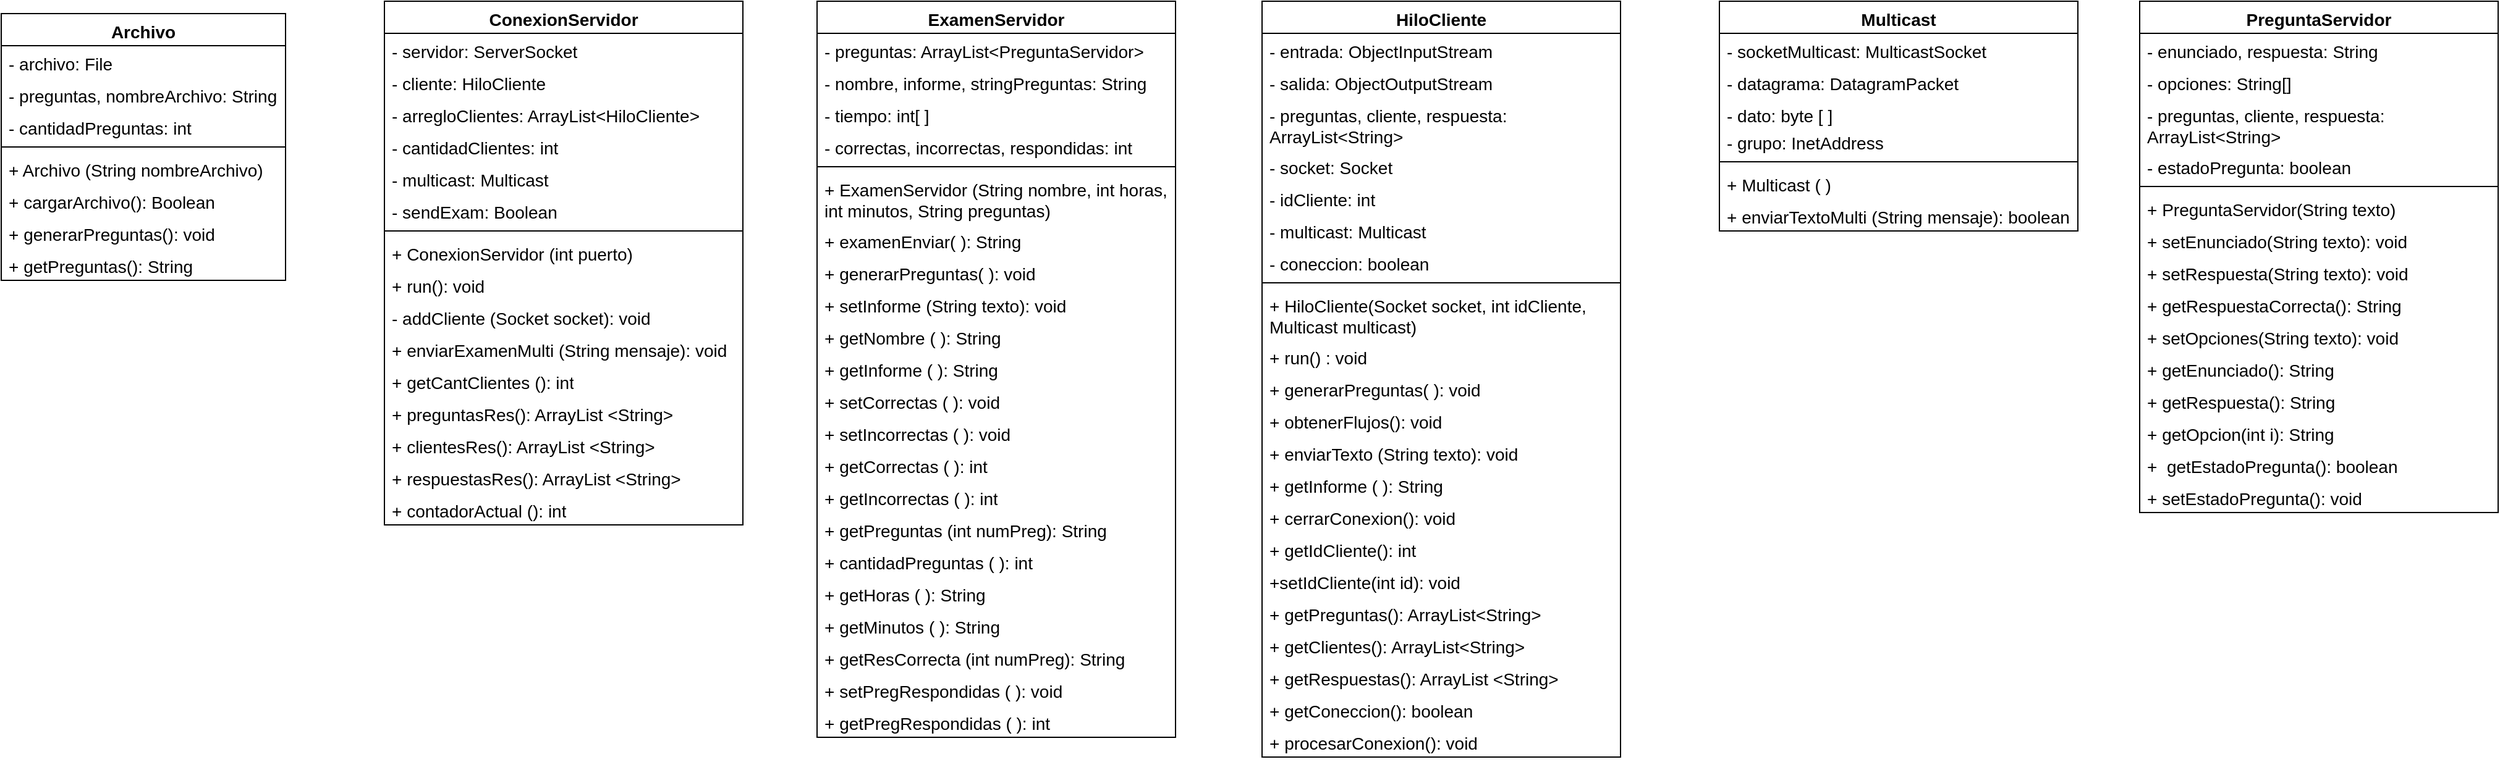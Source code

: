 <mxfile version="22.1.5" type="github">
  <diagram name="Página-1" id="6_Race29u8KtEDNUprrH">
    <mxGraphModel dx="811" dy="482" grid="1" gridSize="10" guides="1" tooltips="1" connect="1" arrows="1" fold="1" page="1" pageScale="1" pageWidth="827" pageHeight="1169" math="0" shadow="0">
      <root>
        <mxCell id="0" />
        <mxCell id="1" parent="0" />
        <mxCell id="uDhd_LShQaVIcdHiDZqY-1" value="Archivo" style="swimlane;fontStyle=1;align=center;verticalAlign=top;childLayout=stackLayout;horizontal=1;startSize=26;horizontalStack=0;resizeParent=1;resizeParentMax=0;resizeLast=0;collapsible=1;marginBottom=0;whiteSpace=wrap;html=1;fontSize=14;" parent="1" vertex="1">
          <mxGeometry x="100" y="70" width="230" height="216" as="geometry" />
        </mxCell>
        <mxCell id="uDhd_LShQaVIcdHiDZqY-2" value="- archivo: File" style="text;strokeColor=none;fillColor=none;align=left;verticalAlign=top;spacingLeft=4;spacingRight=4;overflow=hidden;rotatable=0;points=[[0,0.5],[1,0.5]];portConstraint=eastwest;whiteSpace=wrap;html=1;fontSize=14;" parent="uDhd_LShQaVIcdHiDZqY-1" vertex="1">
          <mxGeometry y="26" width="230" height="26" as="geometry" />
        </mxCell>
        <mxCell id="uDhd_LShQaVIcdHiDZqY-5" value="- preguntas, nombreArchivo: String" style="text;strokeColor=none;fillColor=none;align=left;verticalAlign=top;spacingLeft=4;spacingRight=4;overflow=hidden;rotatable=0;points=[[0,0.5],[1,0.5]];portConstraint=eastwest;whiteSpace=wrap;html=1;fontSize=14;" parent="uDhd_LShQaVIcdHiDZqY-1" vertex="1">
          <mxGeometry y="52" width="230" height="26" as="geometry" />
        </mxCell>
        <mxCell id="uDhd_LShQaVIcdHiDZqY-6" value="- cantidadPreguntas: int" style="text;strokeColor=none;fillColor=none;align=left;verticalAlign=top;spacingLeft=4;spacingRight=4;overflow=hidden;rotatable=0;points=[[0,0.5],[1,0.5]];portConstraint=eastwest;whiteSpace=wrap;html=1;fontSize=14;" parent="uDhd_LShQaVIcdHiDZqY-1" vertex="1">
          <mxGeometry y="78" width="230" height="26" as="geometry" />
        </mxCell>
        <mxCell id="uDhd_LShQaVIcdHiDZqY-3" value="" style="line;strokeWidth=1;fillColor=none;align=left;verticalAlign=middle;spacingTop=-1;spacingLeft=3;spacingRight=3;rotatable=0;labelPosition=right;points=[];portConstraint=eastwest;strokeColor=inherit;fontSize=14;" parent="uDhd_LShQaVIcdHiDZqY-1" vertex="1">
          <mxGeometry y="104" width="230" height="8" as="geometry" />
        </mxCell>
        <mxCell id="uDhd_LShQaVIcdHiDZqY-4" value="+ Archivo (String nombreArchivo)" style="text;strokeColor=none;fillColor=none;align=left;verticalAlign=top;spacingLeft=4;spacingRight=4;overflow=hidden;rotatable=0;points=[[0,0.5],[1,0.5]];portConstraint=eastwest;whiteSpace=wrap;html=1;fontSize=14;" parent="uDhd_LShQaVIcdHiDZqY-1" vertex="1">
          <mxGeometry y="112" width="230" height="26" as="geometry" />
        </mxCell>
        <mxCell id="uDhd_LShQaVIcdHiDZqY-7" value="+ cargarArchivo(): Boolean" style="text;strokeColor=none;fillColor=none;align=left;verticalAlign=top;spacingLeft=4;spacingRight=4;overflow=hidden;rotatable=0;points=[[0,0.5],[1,0.5]];portConstraint=eastwest;whiteSpace=wrap;html=1;fontSize=14;" parent="uDhd_LShQaVIcdHiDZqY-1" vertex="1">
          <mxGeometry y="138" width="230" height="26" as="geometry" />
        </mxCell>
        <mxCell id="uDhd_LShQaVIcdHiDZqY-8" value="+ generarPreguntas(): void" style="text;strokeColor=none;fillColor=none;align=left;verticalAlign=top;spacingLeft=4;spacingRight=4;overflow=hidden;rotatable=0;points=[[0,0.5],[1,0.5]];portConstraint=eastwest;whiteSpace=wrap;html=1;fontSize=14;" parent="uDhd_LShQaVIcdHiDZqY-1" vertex="1">
          <mxGeometry y="164" width="230" height="26" as="geometry" />
        </mxCell>
        <mxCell id="uDhd_LShQaVIcdHiDZqY-9" value="+ getPreguntas(): String" style="text;strokeColor=none;fillColor=none;align=left;verticalAlign=top;spacingLeft=4;spacingRight=4;overflow=hidden;rotatable=0;points=[[0,0.5],[1,0.5]];portConstraint=eastwest;whiteSpace=wrap;html=1;fontSize=14;" parent="uDhd_LShQaVIcdHiDZqY-1" vertex="1">
          <mxGeometry y="190" width="230" height="26" as="geometry" />
        </mxCell>
        <mxCell id="uDhd_LShQaVIcdHiDZqY-10" value="ConexionServidor" style="swimlane;fontStyle=1;align=center;verticalAlign=top;childLayout=stackLayout;horizontal=1;startSize=26;horizontalStack=0;resizeParent=1;resizeParentMax=0;resizeLast=0;collapsible=1;marginBottom=0;whiteSpace=wrap;html=1;fontSize=14;" parent="1" vertex="1">
          <mxGeometry x="410" y="60" width="290" height="424" as="geometry" />
        </mxCell>
        <mxCell id="uDhd_LShQaVIcdHiDZqY-11" value="- servidor: ServerSocket" style="text;strokeColor=none;fillColor=none;align=left;verticalAlign=top;spacingLeft=4;spacingRight=4;overflow=hidden;rotatable=0;points=[[0,0.5],[1,0.5]];portConstraint=eastwest;whiteSpace=wrap;html=1;fontSize=14;" parent="uDhd_LShQaVIcdHiDZqY-10" vertex="1">
          <mxGeometry y="26" width="290" height="26" as="geometry" />
        </mxCell>
        <mxCell id="uDhd_LShQaVIcdHiDZqY-12" value="- cliente: HiloCliente" style="text;strokeColor=none;fillColor=none;align=left;verticalAlign=top;spacingLeft=4;spacingRight=4;overflow=hidden;rotatable=0;points=[[0,0.5],[1,0.5]];portConstraint=eastwest;whiteSpace=wrap;html=1;fontSize=14;" parent="uDhd_LShQaVIcdHiDZqY-10" vertex="1">
          <mxGeometry y="52" width="290" height="26" as="geometry" />
        </mxCell>
        <mxCell id="uDhd_LShQaVIcdHiDZqY-13" value="- arregloClientes: ArrayList&amp;lt;HiloCliente&amp;gt;" style="text;strokeColor=none;fillColor=none;align=left;verticalAlign=top;spacingLeft=4;spacingRight=4;overflow=hidden;rotatable=0;points=[[0,0.5],[1,0.5]];portConstraint=eastwest;whiteSpace=wrap;html=1;fontSize=14;" parent="uDhd_LShQaVIcdHiDZqY-10" vertex="1">
          <mxGeometry y="78" width="290" height="26" as="geometry" />
        </mxCell>
        <mxCell id="uDhd_LShQaVIcdHiDZqY-19" value="- cantidadClientes: int" style="text;strokeColor=none;fillColor=none;align=left;verticalAlign=top;spacingLeft=4;spacingRight=4;overflow=hidden;rotatable=0;points=[[0,0.5],[1,0.5]];portConstraint=eastwest;whiteSpace=wrap;html=1;fontSize=14;" parent="uDhd_LShQaVIcdHiDZqY-10" vertex="1">
          <mxGeometry y="104" width="290" height="26" as="geometry" />
        </mxCell>
        <mxCell id="uDhd_LShQaVIcdHiDZqY-20" value="- multicast: Multicast" style="text;strokeColor=none;fillColor=none;align=left;verticalAlign=top;spacingLeft=4;spacingRight=4;overflow=hidden;rotatable=0;points=[[0,0.5],[1,0.5]];portConstraint=eastwest;whiteSpace=wrap;html=1;fontSize=14;" parent="uDhd_LShQaVIcdHiDZqY-10" vertex="1">
          <mxGeometry y="130" width="290" height="26" as="geometry" />
        </mxCell>
        <mxCell id="uDhd_LShQaVIcdHiDZqY-21" value="- sendExam: Boolean" style="text;strokeColor=none;fillColor=none;align=left;verticalAlign=top;spacingLeft=4;spacingRight=4;overflow=hidden;rotatable=0;points=[[0,0.5],[1,0.5]];portConstraint=eastwest;whiteSpace=wrap;html=1;fontSize=14;" parent="uDhd_LShQaVIcdHiDZqY-10" vertex="1">
          <mxGeometry y="156" width="290" height="26" as="geometry" />
        </mxCell>
        <mxCell id="uDhd_LShQaVIcdHiDZqY-14" value="" style="line;strokeWidth=1;fillColor=none;align=left;verticalAlign=middle;spacingTop=-1;spacingLeft=3;spacingRight=3;rotatable=0;labelPosition=right;points=[];portConstraint=eastwest;strokeColor=inherit;fontSize=14;" parent="uDhd_LShQaVIcdHiDZqY-10" vertex="1">
          <mxGeometry y="182" width="290" height="8" as="geometry" />
        </mxCell>
        <mxCell id="uDhd_LShQaVIcdHiDZqY-15" value="+ ConexionServidor (int puerto)" style="text;strokeColor=none;fillColor=none;align=left;verticalAlign=top;spacingLeft=4;spacingRight=4;overflow=hidden;rotatable=0;points=[[0,0.5],[1,0.5]];portConstraint=eastwest;whiteSpace=wrap;html=1;fontSize=14;" parent="uDhd_LShQaVIcdHiDZqY-10" vertex="1">
          <mxGeometry y="190" width="290" height="26" as="geometry" />
        </mxCell>
        <mxCell id="uDhd_LShQaVIcdHiDZqY-16" value="+ run(): void" style="text;strokeColor=none;fillColor=none;align=left;verticalAlign=top;spacingLeft=4;spacingRight=4;overflow=hidden;rotatable=0;points=[[0,0.5],[1,0.5]];portConstraint=eastwest;whiteSpace=wrap;html=1;fontSize=14;" parent="uDhd_LShQaVIcdHiDZqY-10" vertex="1">
          <mxGeometry y="216" width="290" height="26" as="geometry" />
        </mxCell>
        <mxCell id="uDhd_LShQaVIcdHiDZqY-17" value="- addCliente (Socket socket): void" style="text;strokeColor=none;fillColor=none;align=left;verticalAlign=top;spacingLeft=4;spacingRight=4;overflow=hidden;rotatable=0;points=[[0,0.5],[1,0.5]];portConstraint=eastwest;whiteSpace=wrap;html=1;fontSize=14;" parent="uDhd_LShQaVIcdHiDZqY-10" vertex="1">
          <mxGeometry y="242" width="290" height="26" as="geometry" />
        </mxCell>
        <mxCell id="uDhd_LShQaVIcdHiDZqY-18" value="+ enviarExamenMulti (String mensaje): void" style="text;strokeColor=none;fillColor=none;align=left;verticalAlign=top;spacingLeft=4;spacingRight=4;overflow=hidden;rotatable=0;points=[[0,0.5],[1,0.5]];portConstraint=eastwest;whiteSpace=wrap;html=1;fontSize=14;" parent="uDhd_LShQaVIcdHiDZqY-10" vertex="1">
          <mxGeometry y="268" width="290" height="26" as="geometry" />
        </mxCell>
        <mxCell id="uDhd_LShQaVIcdHiDZqY-22" value="+ getCantClientes (): int" style="text;strokeColor=none;fillColor=none;align=left;verticalAlign=top;spacingLeft=4;spacingRight=4;overflow=hidden;rotatable=0;points=[[0,0.5],[1,0.5]];portConstraint=eastwest;whiteSpace=wrap;html=1;fontSize=14;" parent="uDhd_LShQaVIcdHiDZqY-10" vertex="1">
          <mxGeometry y="294" width="290" height="26" as="geometry" />
        </mxCell>
        <mxCell id="uDhd_LShQaVIcdHiDZqY-23" value="+ preguntasRes(): ArrayList &amp;lt;String&amp;gt;" style="text;strokeColor=none;fillColor=none;align=left;verticalAlign=top;spacingLeft=4;spacingRight=4;overflow=hidden;rotatable=0;points=[[0,0.5],[1,0.5]];portConstraint=eastwest;whiteSpace=wrap;html=1;fontSize=14;" parent="uDhd_LShQaVIcdHiDZqY-10" vertex="1">
          <mxGeometry y="320" width="290" height="26" as="geometry" />
        </mxCell>
        <mxCell id="uDhd_LShQaVIcdHiDZqY-24" value="+ clientesRes(): ArrayList &amp;lt;String&amp;gt;" style="text;strokeColor=none;fillColor=none;align=left;verticalAlign=top;spacingLeft=4;spacingRight=4;overflow=hidden;rotatable=0;points=[[0,0.5],[1,0.5]];portConstraint=eastwest;whiteSpace=wrap;html=1;fontSize=14;" parent="uDhd_LShQaVIcdHiDZqY-10" vertex="1">
          <mxGeometry y="346" width="290" height="26" as="geometry" />
        </mxCell>
        <mxCell id="uDhd_LShQaVIcdHiDZqY-25" value="+ respuestasRes(): ArrayList &amp;lt;String&amp;gt;" style="text;strokeColor=none;fillColor=none;align=left;verticalAlign=top;spacingLeft=4;spacingRight=4;overflow=hidden;rotatable=0;points=[[0,0.5],[1,0.5]];portConstraint=eastwest;whiteSpace=wrap;html=1;fontSize=14;" parent="uDhd_LShQaVIcdHiDZqY-10" vertex="1">
          <mxGeometry y="372" width="290" height="26" as="geometry" />
        </mxCell>
        <mxCell id="uDhd_LShQaVIcdHiDZqY-26" value="+ contadorActual (): int" style="text;strokeColor=none;fillColor=none;align=left;verticalAlign=top;spacingLeft=4;spacingRight=4;overflow=hidden;rotatable=0;points=[[0,0.5],[1,0.5]];portConstraint=eastwest;whiteSpace=wrap;html=1;fontSize=14;" parent="uDhd_LShQaVIcdHiDZqY-10" vertex="1">
          <mxGeometry y="398" width="290" height="26" as="geometry" />
        </mxCell>
        <mxCell id="uDhd_LShQaVIcdHiDZqY-27" value="ExamenServidor" style="swimlane;fontStyle=1;align=center;verticalAlign=top;childLayout=stackLayout;horizontal=1;startSize=26;horizontalStack=0;resizeParent=1;resizeParentMax=0;resizeLast=0;collapsible=1;marginBottom=0;whiteSpace=wrap;html=1;fontSize=14;" parent="1" vertex="1">
          <mxGeometry x="760" y="60" width="290" height="596" as="geometry" />
        </mxCell>
        <mxCell id="uDhd_LShQaVIcdHiDZqY-28" value="- preguntas: ArrayList&amp;lt;PreguntaServidor&amp;gt;" style="text;strokeColor=none;fillColor=none;align=left;verticalAlign=top;spacingLeft=4;spacingRight=4;overflow=hidden;rotatable=0;points=[[0,0.5],[1,0.5]];portConstraint=eastwest;whiteSpace=wrap;html=1;fontSize=14;" parent="uDhd_LShQaVIcdHiDZqY-27" vertex="1">
          <mxGeometry y="26" width="290" height="26" as="geometry" />
        </mxCell>
        <mxCell id="uDhd_LShQaVIcdHiDZqY-29" value="- nombre, informe, stringPreguntas: String" style="text;strokeColor=none;fillColor=none;align=left;verticalAlign=top;spacingLeft=4;spacingRight=4;overflow=hidden;rotatable=0;points=[[0,0.5],[1,0.5]];portConstraint=eastwest;whiteSpace=wrap;html=1;fontSize=14;" parent="uDhd_LShQaVIcdHiDZqY-27" vertex="1">
          <mxGeometry y="52" width="290" height="26" as="geometry" />
        </mxCell>
        <mxCell id="uDhd_LShQaVIcdHiDZqY-30" value="- tiempo: int[ ]" style="text;strokeColor=none;fillColor=none;align=left;verticalAlign=top;spacingLeft=4;spacingRight=4;overflow=hidden;rotatable=0;points=[[0,0.5],[1,0.5]];portConstraint=eastwest;whiteSpace=wrap;html=1;fontSize=14;" parent="uDhd_LShQaVIcdHiDZqY-27" vertex="1">
          <mxGeometry y="78" width="290" height="26" as="geometry" />
        </mxCell>
        <mxCell id="uDhd_LShQaVIcdHiDZqY-31" value="- correctas, incorrectas, respondidas: int" style="text;strokeColor=none;fillColor=none;align=left;verticalAlign=top;spacingLeft=4;spacingRight=4;overflow=hidden;rotatable=0;points=[[0,0.5],[1,0.5]];portConstraint=eastwest;whiteSpace=wrap;html=1;fontSize=14;" parent="uDhd_LShQaVIcdHiDZqY-27" vertex="1">
          <mxGeometry y="104" width="290" height="26" as="geometry" />
        </mxCell>
        <mxCell id="uDhd_LShQaVIcdHiDZqY-34" value="" style="line;strokeWidth=1;fillColor=none;align=left;verticalAlign=middle;spacingTop=-1;spacingLeft=3;spacingRight=3;rotatable=0;labelPosition=right;points=[];portConstraint=eastwest;strokeColor=inherit;fontSize=14;" parent="uDhd_LShQaVIcdHiDZqY-27" vertex="1">
          <mxGeometry y="130" width="290" height="8" as="geometry" />
        </mxCell>
        <mxCell id="uDhd_LShQaVIcdHiDZqY-35" value="+ ExamenServidor (String nombre, int horas, int minutos, String preguntas)" style="text;strokeColor=none;fillColor=none;align=left;verticalAlign=top;spacingLeft=4;spacingRight=4;overflow=hidden;rotatable=0;points=[[0,0.5],[1,0.5]];portConstraint=eastwest;whiteSpace=wrap;html=1;fontSize=14;" parent="uDhd_LShQaVIcdHiDZqY-27" vertex="1">
          <mxGeometry y="138" width="290" height="42" as="geometry" />
        </mxCell>
        <mxCell id="uDhd_LShQaVIcdHiDZqY-36" value="+ examenEnviar( ): String" style="text;strokeColor=none;fillColor=none;align=left;verticalAlign=top;spacingLeft=4;spacingRight=4;overflow=hidden;rotatable=0;points=[[0,0.5],[1,0.5]];portConstraint=eastwest;whiteSpace=wrap;html=1;fontSize=14;" parent="uDhd_LShQaVIcdHiDZqY-27" vertex="1">
          <mxGeometry y="180" width="290" height="26" as="geometry" />
        </mxCell>
        <mxCell id="uDhd_LShQaVIcdHiDZqY-37" value="+ generarPreguntas( ): void&lt;span style=&quot;white-space: pre;&quot;&gt;&#x9;&lt;/span&gt;" style="text;strokeColor=none;fillColor=none;align=left;verticalAlign=top;spacingLeft=4;spacingRight=4;overflow=hidden;rotatable=0;points=[[0,0.5],[1,0.5]];portConstraint=eastwest;whiteSpace=wrap;html=1;fontSize=14;" parent="uDhd_LShQaVIcdHiDZqY-27" vertex="1">
          <mxGeometry y="206" width="290" height="26" as="geometry" />
        </mxCell>
        <mxCell id="uDhd_LShQaVIcdHiDZqY-38" value="+ setInforme (String texto): void" style="text;strokeColor=none;fillColor=none;align=left;verticalAlign=top;spacingLeft=4;spacingRight=4;overflow=hidden;rotatable=0;points=[[0,0.5],[1,0.5]];portConstraint=eastwest;whiteSpace=wrap;html=1;fontSize=14;" parent="uDhd_LShQaVIcdHiDZqY-27" vertex="1">
          <mxGeometry y="232" width="290" height="26" as="geometry" />
        </mxCell>
        <mxCell id="uDhd_LShQaVIcdHiDZqY-39" value="+ getNombre ( ): String" style="text;strokeColor=none;fillColor=none;align=left;verticalAlign=top;spacingLeft=4;spacingRight=4;overflow=hidden;rotatable=0;points=[[0,0.5],[1,0.5]];portConstraint=eastwest;whiteSpace=wrap;html=1;fontSize=14;" parent="uDhd_LShQaVIcdHiDZqY-27" vertex="1">
          <mxGeometry y="258" width="290" height="26" as="geometry" />
        </mxCell>
        <mxCell id="uDhd_LShQaVIcdHiDZqY-40" value="+ getInforme ( ): String" style="text;strokeColor=none;fillColor=none;align=left;verticalAlign=top;spacingLeft=4;spacingRight=4;overflow=hidden;rotatable=0;points=[[0,0.5],[1,0.5]];portConstraint=eastwest;whiteSpace=wrap;html=1;fontSize=14;" parent="uDhd_LShQaVIcdHiDZqY-27" vertex="1">
          <mxGeometry y="284" width="290" height="26" as="geometry" />
        </mxCell>
        <mxCell id="uDhd_LShQaVIcdHiDZqY-41" value="+ setCorrectas ( ): void" style="text;strokeColor=none;fillColor=none;align=left;verticalAlign=top;spacingLeft=4;spacingRight=4;overflow=hidden;rotatable=0;points=[[0,0.5],[1,0.5]];portConstraint=eastwest;whiteSpace=wrap;html=1;fontSize=14;" parent="uDhd_LShQaVIcdHiDZqY-27" vertex="1">
          <mxGeometry y="310" width="290" height="26" as="geometry" />
        </mxCell>
        <mxCell id="uDhd_LShQaVIcdHiDZqY-42" value="+ setIncorrectas ( ): void" style="text;strokeColor=none;fillColor=none;align=left;verticalAlign=top;spacingLeft=4;spacingRight=4;overflow=hidden;rotatable=0;points=[[0,0.5],[1,0.5]];portConstraint=eastwest;whiteSpace=wrap;html=1;fontSize=14;" parent="uDhd_LShQaVIcdHiDZqY-27" vertex="1">
          <mxGeometry y="336" width="290" height="26" as="geometry" />
        </mxCell>
        <mxCell id="uDhd_LShQaVIcdHiDZqY-43" value="+ getCorrectas ( ): int" style="text;strokeColor=none;fillColor=none;align=left;verticalAlign=top;spacingLeft=4;spacingRight=4;overflow=hidden;rotatable=0;points=[[0,0.5],[1,0.5]];portConstraint=eastwest;whiteSpace=wrap;html=1;fontSize=14;" parent="uDhd_LShQaVIcdHiDZqY-27" vertex="1">
          <mxGeometry y="362" width="290" height="26" as="geometry" />
        </mxCell>
        <mxCell id="uDhd_LShQaVIcdHiDZqY-44" value="+ getIncorrectas ( ): int" style="text;strokeColor=none;fillColor=none;align=left;verticalAlign=top;spacingLeft=4;spacingRight=4;overflow=hidden;rotatable=0;points=[[0,0.5],[1,0.5]];portConstraint=eastwest;whiteSpace=wrap;html=1;fontSize=14;" parent="uDhd_LShQaVIcdHiDZqY-27" vertex="1">
          <mxGeometry y="388" width="290" height="26" as="geometry" />
        </mxCell>
        <mxCell id="uDhd_LShQaVIcdHiDZqY-45" value="+ getPreguntas (int numPreg): String" style="text;strokeColor=none;fillColor=none;align=left;verticalAlign=top;spacingLeft=4;spacingRight=4;overflow=hidden;rotatable=0;points=[[0,0.5],[1,0.5]];portConstraint=eastwest;whiteSpace=wrap;html=1;fontSize=14;" parent="uDhd_LShQaVIcdHiDZqY-27" vertex="1">
          <mxGeometry y="414" width="290" height="26" as="geometry" />
        </mxCell>
        <mxCell id="uDhd_LShQaVIcdHiDZqY-46" value="+ cantidadPreguntas ( ): int" style="text;strokeColor=none;fillColor=none;align=left;verticalAlign=top;spacingLeft=4;spacingRight=4;overflow=hidden;rotatable=0;points=[[0,0.5],[1,0.5]];portConstraint=eastwest;whiteSpace=wrap;html=1;fontSize=14;" parent="uDhd_LShQaVIcdHiDZqY-27" vertex="1">
          <mxGeometry y="440" width="290" height="26" as="geometry" />
        </mxCell>
        <mxCell id="uDhd_LShQaVIcdHiDZqY-47" value="+ getHoras ( ): String" style="text;strokeColor=none;fillColor=none;align=left;verticalAlign=top;spacingLeft=4;spacingRight=4;overflow=hidden;rotatable=0;points=[[0,0.5],[1,0.5]];portConstraint=eastwest;whiteSpace=wrap;html=1;fontSize=14;" parent="uDhd_LShQaVIcdHiDZqY-27" vertex="1">
          <mxGeometry y="466" width="290" height="26" as="geometry" />
        </mxCell>
        <mxCell id="uDhd_LShQaVIcdHiDZqY-48" value="+ getMinutos ( ): String" style="text;strokeColor=none;fillColor=none;align=left;verticalAlign=top;spacingLeft=4;spacingRight=4;overflow=hidden;rotatable=0;points=[[0,0.5],[1,0.5]];portConstraint=eastwest;whiteSpace=wrap;html=1;fontSize=14;" parent="uDhd_LShQaVIcdHiDZqY-27" vertex="1">
          <mxGeometry y="492" width="290" height="26" as="geometry" />
        </mxCell>
        <mxCell id="uDhd_LShQaVIcdHiDZqY-49" value="+ getResCorrecta (int numPreg): String" style="text;strokeColor=none;fillColor=none;align=left;verticalAlign=top;spacingLeft=4;spacingRight=4;overflow=hidden;rotatable=0;points=[[0,0.5],[1,0.5]];portConstraint=eastwest;whiteSpace=wrap;html=1;fontSize=14;" parent="uDhd_LShQaVIcdHiDZqY-27" vertex="1">
          <mxGeometry y="518" width="290" height="26" as="geometry" />
        </mxCell>
        <mxCell id="uDhd_LShQaVIcdHiDZqY-50" value="+ setPregRespondidas ( ): void" style="text;strokeColor=none;fillColor=none;align=left;verticalAlign=top;spacingLeft=4;spacingRight=4;overflow=hidden;rotatable=0;points=[[0,0.5],[1,0.5]];portConstraint=eastwest;whiteSpace=wrap;html=1;fontSize=14;" parent="uDhd_LShQaVIcdHiDZqY-27" vertex="1">
          <mxGeometry y="544" width="290" height="26" as="geometry" />
        </mxCell>
        <mxCell id="uDhd_LShQaVIcdHiDZqY-51" value="+ getPregRespondidas ( ): int" style="text;strokeColor=none;fillColor=none;align=left;verticalAlign=top;spacingLeft=4;spacingRight=4;overflow=hidden;rotatable=0;points=[[0,0.5],[1,0.5]];portConstraint=eastwest;whiteSpace=wrap;html=1;fontSize=14;" parent="uDhd_LShQaVIcdHiDZqY-27" vertex="1">
          <mxGeometry y="570" width="290" height="26" as="geometry" />
        </mxCell>
        <mxCell id="uDhd_LShQaVIcdHiDZqY-52" value="HiloCliente" style="swimlane;fontStyle=1;align=center;verticalAlign=top;childLayout=stackLayout;horizontal=1;startSize=26;horizontalStack=0;resizeParent=1;resizeParentMax=0;resizeLast=0;collapsible=1;marginBottom=0;whiteSpace=wrap;html=1;fontSize=14;" parent="1" vertex="1">
          <mxGeometry x="1120" y="60" width="290" height="612" as="geometry" />
        </mxCell>
        <mxCell id="uDhd_LShQaVIcdHiDZqY-53" value="- entrada: ObjectInputStream" style="text;strokeColor=none;fillColor=none;align=left;verticalAlign=top;spacingLeft=4;spacingRight=4;overflow=hidden;rotatable=0;points=[[0,0.5],[1,0.5]];portConstraint=eastwest;whiteSpace=wrap;html=1;fontSize=14;" parent="uDhd_LShQaVIcdHiDZqY-52" vertex="1">
          <mxGeometry y="26" width="290" height="26" as="geometry" />
        </mxCell>
        <mxCell id="uDhd_LShQaVIcdHiDZqY-54" value="- salida: ObjectOutputStream" style="text;strokeColor=none;fillColor=none;align=left;verticalAlign=top;spacingLeft=4;spacingRight=4;overflow=hidden;rotatable=0;points=[[0,0.5],[1,0.5]];portConstraint=eastwest;whiteSpace=wrap;html=1;fontSize=14;" parent="uDhd_LShQaVIcdHiDZqY-52" vertex="1">
          <mxGeometry y="52" width="290" height="26" as="geometry" />
        </mxCell>
        <mxCell id="uDhd_LShQaVIcdHiDZqY-55" value="- preguntas, cliente, respuesta: ArrayList&amp;lt;String&amp;gt;" style="text;strokeColor=none;fillColor=none;align=left;verticalAlign=top;spacingLeft=4;spacingRight=4;overflow=hidden;rotatable=0;points=[[0,0.5],[1,0.5]];portConstraint=eastwest;whiteSpace=wrap;html=1;fontSize=14;" parent="uDhd_LShQaVIcdHiDZqY-52" vertex="1">
          <mxGeometry y="78" width="290" height="42" as="geometry" />
        </mxCell>
        <mxCell id="uDhd_LShQaVIcdHiDZqY-56" value="- socket: Socket" style="text;strokeColor=none;fillColor=none;align=left;verticalAlign=top;spacingLeft=4;spacingRight=4;overflow=hidden;rotatable=0;points=[[0,0.5],[1,0.5]];portConstraint=eastwest;whiteSpace=wrap;html=1;fontSize=14;" parent="uDhd_LShQaVIcdHiDZqY-52" vertex="1">
          <mxGeometry y="120" width="290" height="26" as="geometry" />
        </mxCell>
        <mxCell id="uDhd_LShQaVIcdHiDZqY-77" value="- idCliente: int" style="text;strokeColor=none;fillColor=none;align=left;verticalAlign=top;spacingLeft=4;spacingRight=4;overflow=hidden;rotatable=0;points=[[0,0.5],[1,0.5]];portConstraint=eastwest;whiteSpace=wrap;html=1;fontSize=14;" parent="uDhd_LShQaVIcdHiDZqY-52" vertex="1">
          <mxGeometry y="146" width="290" height="26" as="geometry" />
        </mxCell>
        <mxCell id="uDhd_LShQaVIcdHiDZqY-76" value="- multicast: Multicast" style="text;strokeColor=none;fillColor=none;align=left;verticalAlign=top;spacingLeft=4;spacingRight=4;overflow=hidden;rotatable=0;points=[[0,0.5],[1,0.5]];portConstraint=eastwest;whiteSpace=wrap;html=1;fontSize=14;" parent="uDhd_LShQaVIcdHiDZqY-52" vertex="1">
          <mxGeometry y="172" width="290" height="26" as="geometry" />
        </mxCell>
        <mxCell id="uDhd_LShQaVIcdHiDZqY-75" value="- coneccion: boolean" style="text;strokeColor=none;fillColor=none;align=left;verticalAlign=top;spacingLeft=4;spacingRight=4;overflow=hidden;rotatable=0;points=[[0,0.5],[1,0.5]];portConstraint=eastwest;whiteSpace=wrap;html=1;fontSize=14;" parent="uDhd_LShQaVIcdHiDZqY-52" vertex="1">
          <mxGeometry y="198" width="290" height="26" as="geometry" />
        </mxCell>
        <mxCell id="uDhd_LShQaVIcdHiDZqY-57" value="" style="line;strokeWidth=1;fillColor=none;align=left;verticalAlign=middle;spacingTop=-1;spacingLeft=3;spacingRight=3;rotatable=0;labelPosition=right;points=[];portConstraint=eastwest;strokeColor=inherit;fontSize=14;" parent="uDhd_LShQaVIcdHiDZqY-52" vertex="1">
          <mxGeometry y="224" width="290" height="8" as="geometry" />
        </mxCell>
        <mxCell id="uDhd_LShQaVIcdHiDZqY-58" value="+ HiloCliente(Socket socket, int idCliente, Multicast multicast)" style="text;strokeColor=none;fillColor=none;align=left;verticalAlign=top;spacingLeft=4;spacingRight=4;overflow=hidden;rotatable=0;points=[[0,0.5],[1,0.5]];portConstraint=eastwest;whiteSpace=wrap;html=1;fontSize=14;" parent="uDhd_LShQaVIcdHiDZqY-52" vertex="1">
          <mxGeometry y="232" width="290" height="42" as="geometry" />
        </mxCell>
        <mxCell id="uDhd_LShQaVIcdHiDZqY-59" value="+ run() : void" style="text;strokeColor=none;fillColor=none;align=left;verticalAlign=top;spacingLeft=4;spacingRight=4;overflow=hidden;rotatable=0;points=[[0,0.5],[1,0.5]];portConstraint=eastwest;whiteSpace=wrap;html=1;fontSize=14;" parent="uDhd_LShQaVIcdHiDZqY-52" vertex="1">
          <mxGeometry y="274" width="290" height="26" as="geometry" />
        </mxCell>
        <mxCell id="uDhd_LShQaVIcdHiDZqY-60" value="+ generarPreguntas( ): void&lt;span style=&quot;white-space: pre;&quot;&gt;&#x9;&lt;/span&gt;" style="text;strokeColor=none;fillColor=none;align=left;verticalAlign=top;spacingLeft=4;spacingRight=4;overflow=hidden;rotatable=0;points=[[0,0.5],[1,0.5]];portConstraint=eastwest;whiteSpace=wrap;html=1;fontSize=14;" parent="uDhd_LShQaVIcdHiDZqY-52" vertex="1">
          <mxGeometry y="300" width="290" height="26" as="geometry" />
        </mxCell>
        <mxCell id="uDhd_LShQaVIcdHiDZqY-61" value="+ obtenerFlujos(): void" style="text;strokeColor=none;fillColor=none;align=left;verticalAlign=top;spacingLeft=4;spacingRight=4;overflow=hidden;rotatable=0;points=[[0,0.5],[1,0.5]];portConstraint=eastwest;whiteSpace=wrap;html=1;fontSize=14;" parent="uDhd_LShQaVIcdHiDZqY-52" vertex="1">
          <mxGeometry y="326" width="290" height="26" as="geometry" />
        </mxCell>
        <mxCell id="uDhd_LShQaVIcdHiDZqY-62" value="+ enviarTexto (String texto): void" style="text;strokeColor=none;fillColor=none;align=left;verticalAlign=top;spacingLeft=4;spacingRight=4;overflow=hidden;rotatable=0;points=[[0,0.5],[1,0.5]];portConstraint=eastwest;whiteSpace=wrap;html=1;fontSize=14;" parent="uDhd_LShQaVIcdHiDZqY-52" vertex="1">
          <mxGeometry y="352" width="290" height="26" as="geometry" />
        </mxCell>
        <mxCell id="uDhd_LShQaVIcdHiDZqY-63" value="+ getInforme ( ): String" style="text;strokeColor=none;fillColor=none;align=left;verticalAlign=top;spacingLeft=4;spacingRight=4;overflow=hidden;rotatable=0;points=[[0,0.5],[1,0.5]];portConstraint=eastwest;whiteSpace=wrap;html=1;fontSize=14;" parent="uDhd_LShQaVIcdHiDZqY-52" vertex="1">
          <mxGeometry y="378" width="290" height="26" as="geometry" />
        </mxCell>
        <mxCell id="uDhd_LShQaVIcdHiDZqY-64" value="+ cerrarConexion(): void" style="text;strokeColor=none;fillColor=none;align=left;verticalAlign=top;spacingLeft=4;spacingRight=4;overflow=hidden;rotatable=0;points=[[0,0.5],[1,0.5]];portConstraint=eastwest;whiteSpace=wrap;html=1;fontSize=14;" parent="uDhd_LShQaVIcdHiDZqY-52" vertex="1">
          <mxGeometry y="404" width="290" height="26" as="geometry" />
        </mxCell>
        <mxCell id="uDhd_LShQaVIcdHiDZqY-65" value="+ getIdCliente(): int" style="text;strokeColor=none;fillColor=none;align=left;verticalAlign=top;spacingLeft=4;spacingRight=4;overflow=hidden;rotatable=0;points=[[0,0.5],[1,0.5]];portConstraint=eastwest;whiteSpace=wrap;html=1;fontSize=14;" parent="uDhd_LShQaVIcdHiDZqY-52" vertex="1">
          <mxGeometry y="430" width="290" height="26" as="geometry" />
        </mxCell>
        <mxCell id="uDhd_LShQaVIcdHiDZqY-66" value="+setIdCliente(int id): void" style="text;strokeColor=none;fillColor=none;align=left;verticalAlign=top;spacingLeft=4;spacingRight=4;overflow=hidden;rotatable=0;points=[[0,0.5],[1,0.5]];portConstraint=eastwest;whiteSpace=wrap;html=1;fontSize=14;" parent="uDhd_LShQaVIcdHiDZqY-52" vertex="1">
          <mxGeometry y="456" width="290" height="26" as="geometry" />
        </mxCell>
        <mxCell id="uDhd_LShQaVIcdHiDZqY-67" value="+ getPreguntas(): ArrayList&amp;lt;String&amp;gt;" style="text;strokeColor=none;fillColor=none;align=left;verticalAlign=top;spacingLeft=4;spacingRight=4;overflow=hidden;rotatable=0;points=[[0,0.5],[1,0.5]];portConstraint=eastwest;whiteSpace=wrap;html=1;fontSize=14;" parent="uDhd_LShQaVIcdHiDZqY-52" vertex="1">
          <mxGeometry y="482" width="290" height="26" as="geometry" />
        </mxCell>
        <mxCell id="uDhd_LShQaVIcdHiDZqY-68" value="+ getClientes(): ArrayList&amp;lt;String&amp;gt;&lt;span style=&quot;white-space: pre;&quot;&gt;&#x9;&lt;/span&gt;" style="text;strokeColor=none;fillColor=none;align=left;verticalAlign=top;spacingLeft=4;spacingRight=4;overflow=hidden;rotatable=0;points=[[0,0.5],[1,0.5]];portConstraint=eastwest;whiteSpace=wrap;html=1;fontSize=14;" parent="uDhd_LShQaVIcdHiDZqY-52" vertex="1">
          <mxGeometry y="508" width="290" height="26" as="geometry" />
        </mxCell>
        <mxCell id="uDhd_LShQaVIcdHiDZqY-69" value="+ getRespuestas(): ArrayList &amp;lt;String&amp;gt;" style="text;strokeColor=none;fillColor=none;align=left;verticalAlign=top;spacingLeft=4;spacingRight=4;overflow=hidden;rotatable=0;points=[[0,0.5],[1,0.5]];portConstraint=eastwest;whiteSpace=wrap;html=1;fontSize=14;" parent="uDhd_LShQaVIcdHiDZqY-52" vertex="1">
          <mxGeometry y="534" width="290" height="26" as="geometry" />
        </mxCell>
        <mxCell id="uDhd_LShQaVIcdHiDZqY-70" value="+ getConeccion(): boolean" style="text;strokeColor=none;fillColor=none;align=left;verticalAlign=top;spacingLeft=4;spacingRight=4;overflow=hidden;rotatable=0;points=[[0,0.5],[1,0.5]];portConstraint=eastwest;whiteSpace=wrap;html=1;fontSize=14;" parent="uDhd_LShQaVIcdHiDZqY-52" vertex="1">
          <mxGeometry y="560" width="290" height="26" as="geometry" />
        </mxCell>
        <mxCell id="uDhd_LShQaVIcdHiDZqY-71" value="+ procesarConexion(): void" style="text;strokeColor=none;fillColor=none;align=left;verticalAlign=top;spacingLeft=4;spacingRight=4;overflow=hidden;rotatable=0;points=[[0,0.5],[1,0.5]];portConstraint=eastwest;whiteSpace=wrap;html=1;fontSize=14;" parent="uDhd_LShQaVIcdHiDZqY-52" vertex="1">
          <mxGeometry y="586" width="290" height="26" as="geometry" />
        </mxCell>
        <mxCell id="PRpZqhvLtNwvlB8P4d0g-1" value="Multicast" style="swimlane;fontStyle=1;align=center;verticalAlign=top;childLayout=stackLayout;horizontal=1;startSize=26;horizontalStack=0;resizeParent=1;resizeParentMax=0;resizeLast=0;collapsible=1;marginBottom=0;whiteSpace=wrap;html=1;fontSize=14;" vertex="1" parent="1">
          <mxGeometry x="1490" y="60" width="290" height="186" as="geometry" />
        </mxCell>
        <mxCell id="PRpZqhvLtNwvlB8P4d0g-2" value="- socketMulticast: MulticastSocket" style="text;strokeColor=none;fillColor=none;align=left;verticalAlign=top;spacingLeft=4;spacingRight=4;overflow=hidden;rotatable=0;points=[[0,0.5],[1,0.5]];portConstraint=eastwest;whiteSpace=wrap;html=1;fontSize=14;" vertex="1" parent="PRpZqhvLtNwvlB8P4d0g-1">
          <mxGeometry y="26" width="290" height="26" as="geometry" />
        </mxCell>
        <mxCell id="PRpZqhvLtNwvlB8P4d0g-3" value="- datagrama: DatagramPacket" style="text;strokeColor=none;fillColor=none;align=left;verticalAlign=top;spacingLeft=4;spacingRight=4;overflow=hidden;rotatable=0;points=[[0,0.5],[1,0.5]];portConstraint=eastwest;whiteSpace=wrap;html=1;fontSize=14;" vertex="1" parent="PRpZqhvLtNwvlB8P4d0g-1">
          <mxGeometry y="52" width="290" height="26" as="geometry" />
        </mxCell>
        <mxCell id="PRpZqhvLtNwvlB8P4d0g-4" value="- dato: byte [ ]" style="text;strokeColor=none;fillColor=none;align=left;verticalAlign=top;spacingLeft=4;spacingRight=4;overflow=hidden;rotatable=0;points=[[0,0.5],[1,0.5]];portConstraint=eastwest;whiteSpace=wrap;html=1;fontSize=14;" vertex="1" parent="PRpZqhvLtNwvlB8P4d0g-1">
          <mxGeometry y="78" width="290" height="22" as="geometry" />
        </mxCell>
        <mxCell id="PRpZqhvLtNwvlB8P4d0g-5" value="- grupo: InetAddress" style="text;strokeColor=none;fillColor=none;align=left;verticalAlign=top;spacingLeft=4;spacingRight=4;overflow=hidden;rotatable=0;points=[[0,0.5],[1,0.5]];portConstraint=eastwest;whiteSpace=wrap;html=1;fontSize=14;" vertex="1" parent="PRpZqhvLtNwvlB8P4d0g-1">
          <mxGeometry y="100" width="290" height="26" as="geometry" />
        </mxCell>
        <mxCell id="PRpZqhvLtNwvlB8P4d0g-9" value="" style="line;strokeWidth=1;fillColor=none;align=left;verticalAlign=middle;spacingTop=-1;spacingLeft=3;spacingRight=3;rotatable=0;labelPosition=right;points=[];portConstraint=eastwest;strokeColor=inherit;fontSize=14;" vertex="1" parent="PRpZqhvLtNwvlB8P4d0g-1">
          <mxGeometry y="126" width="290" height="8" as="geometry" />
        </mxCell>
        <mxCell id="PRpZqhvLtNwvlB8P4d0g-10" value="+ Multicast ( )" style="text;strokeColor=none;fillColor=none;align=left;verticalAlign=top;spacingLeft=4;spacingRight=4;overflow=hidden;rotatable=0;points=[[0,0.5],[1,0.5]];portConstraint=eastwest;whiteSpace=wrap;html=1;fontSize=14;" vertex="1" parent="PRpZqhvLtNwvlB8P4d0g-1">
          <mxGeometry y="134" width="290" height="26" as="geometry" />
        </mxCell>
        <mxCell id="PRpZqhvLtNwvlB8P4d0g-11" value="+ enviarTextoMulti (String mensaje): boolean" style="text;strokeColor=none;fillColor=none;align=left;verticalAlign=top;spacingLeft=4;spacingRight=4;overflow=hidden;rotatable=0;points=[[0,0.5],[1,0.5]];portConstraint=eastwest;whiteSpace=wrap;html=1;fontSize=14;" vertex="1" parent="PRpZqhvLtNwvlB8P4d0g-1">
          <mxGeometry y="160" width="290" height="26" as="geometry" />
        </mxCell>
        <mxCell id="PRpZqhvLtNwvlB8P4d0g-24" value="PreguntaServidor" style="swimlane;fontStyle=1;align=center;verticalAlign=top;childLayout=stackLayout;horizontal=1;startSize=26;horizontalStack=0;resizeParent=1;resizeParentMax=0;resizeLast=0;collapsible=1;marginBottom=0;whiteSpace=wrap;html=1;fontSize=14;" vertex="1" parent="1">
          <mxGeometry x="1830" y="60" width="290" height="414" as="geometry" />
        </mxCell>
        <mxCell id="PRpZqhvLtNwvlB8P4d0g-25" value="- enunciado, respuesta: String" style="text;strokeColor=none;fillColor=none;align=left;verticalAlign=top;spacingLeft=4;spacingRight=4;overflow=hidden;rotatable=0;points=[[0,0.5],[1,0.5]];portConstraint=eastwest;whiteSpace=wrap;html=1;fontSize=14;" vertex="1" parent="PRpZqhvLtNwvlB8P4d0g-24">
          <mxGeometry y="26" width="290" height="26" as="geometry" />
        </mxCell>
        <mxCell id="PRpZqhvLtNwvlB8P4d0g-26" value="- opciones: String[]" style="text;strokeColor=none;fillColor=none;align=left;verticalAlign=top;spacingLeft=4;spacingRight=4;overflow=hidden;rotatable=0;points=[[0,0.5],[1,0.5]];portConstraint=eastwest;whiteSpace=wrap;html=1;fontSize=14;" vertex="1" parent="PRpZqhvLtNwvlB8P4d0g-24">
          <mxGeometry y="52" width="290" height="26" as="geometry" />
        </mxCell>
        <mxCell id="PRpZqhvLtNwvlB8P4d0g-27" value="- preguntas, cliente, respuesta: ArrayList&amp;lt;String&amp;gt;" style="text;strokeColor=none;fillColor=none;align=left;verticalAlign=top;spacingLeft=4;spacingRight=4;overflow=hidden;rotatable=0;points=[[0,0.5],[1,0.5]];portConstraint=eastwest;whiteSpace=wrap;html=1;fontSize=14;" vertex="1" parent="PRpZqhvLtNwvlB8P4d0g-24">
          <mxGeometry y="78" width="290" height="42" as="geometry" />
        </mxCell>
        <mxCell id="PRpZqhvLtNwvlB8P4d0g-28" value="- estadoPregunta: boolean" style="text;strokeColor=none;fillColor=none;align=left;verticalAlign=top;spacingLeft=4;spacingRight=4;overflow=hidden;rotatable=0;points=[[0,0.5],[1,0.5]];portConstraint=eastwest;whiteSpace=wrap;html=1;fontSize=14;" vertex="1" parent="PRpZqhvLtNwvlB8P4d0g-24">
          <mxGeometry y="120" width="290" height="26" as="geometry" />
        </mxCell>
        <mxCell id="PRpZqhvLtNwvlB8P4d0g-32" value="" style="line;strokeWidth=1;fillColor=none;align=left;verticalAlign=middle;spacingTop=-1;spacingLeft=3;spacingRight=3;rotatable=0;labelPosition=right;points=[];portConstraint=eastwest;strokeColor=inherit;fontSize=14;" vertex="1" parent="PRpZqhvLtNwvlB8P4d0g-24">
          <mxGeometry y="146" width="290" height="8" as="geometry" />
        </mxCell>
        <mxCell id="PRpZqhvLtNwvlB8P4d0g-33" value="+ PreguntaServidor(String texto)" style="text;strokeColor=none;fillColor=none;align=left;verticalAlign=top;spacingLeft=4;spacingRight=4;overflow=hidden;rotatable=0;points=[[0,0.5],[1,0.5]];portConstraint=eastwest;whiteSpace=wrap;html=1;fontSize=14;" vertex="1" parent="PRpZqhvLtNwvlB8P4d0g-24">
          <mxGeometry y="154" width="290" height="26" as="geometry" />
        </mxCell>
        <mxCell id="PRpZqhvLtNwvlB8P4d0g-34" value="+ setEnunciado(String texto): void" style="text;strokeColor=none;fillColor=none;align=left;verticalAlign=top;spacingLeft=4;spacingRight=4;overflow=hidden;rotatable=0;points=[[0,0.5],[1,0.5]];portConstraint=eastwest;whiteSpace=wrap;html=1;fontSize=14;" vertex="1" parent="PRpZqhvLtNwvlB8P4d0g-24">
          <mxGeometry y="180" width="290" height="26" as="geometry" />
        </mxCell>
        <mxCell id="PRpZqhvLtNwvlB8P4d0g-35" value="+ setRespuesta(String texto): void" style="text;strokeColor=none;fillColor=none;align=left;verticalAlign=top;spacingLeft=4;spacingRight=4;overflow=hidden;rotatable=0;points=[[0,0.5],[1,0.5]];portConstraint=eastwest;whiteSpace=wrap;html=1;fontSize=14;" vertex="1" parent="PRpZqhvLtNwvlB8P4d0g-24">
          <mxGeometry y="206" width="290" height="26" as="geometry" />
        </mxCell>
        <mxCell id="PRpZqhvLtNwvlB8P4d0g-36" value="+ getRespuestaCorrecta(): String" style="text;strokeColor=none;fillColor=none;align=left;verticalAlign=top;spacingLeft=4;spacingRight=4;overflow=hidden;rotatable=0;points=[[0,0.5],[1,0.5]];portConstraint=eastwest;whiteSpace=wrap;html=1;fontSize=14;" vertex="1" parent="PRpZqhvLtNwvlB8P4d0g-24">
          <mxGeometry y="232" width="290" height="26" as="geometry" />
        </mxCell>
        <mxCell id="PRpZqhvLtNwvlB8P4d0g-37" value="+ setOpciones(String texto): void" style="text;strokeColor=none;fillColor=none;align=left;verticalAlign=top;spacingLeft=4;spacingRight=4;overflow=hidden;rotatable=0;points=[[0,0.5],[1,0.5]];portConstraint=eastwest;whiteSpace=wrap;html=1;fontSize=14;" vertex="1" parent="PRpZqhvLtNwvlB8P4d0g-24">
          <mxGeometry y="258" width="290" height="26" as="geometry" />
        </mxCell>
        <mxCell id="PRpZqhvLtNwvlB8P4d0g-38" value="+ getEnunciado(): String" style="text;strokeColor=none;fillColor=none;align=left;verticalAlign=top;spacingLeft=4;spacingRight=4;overflow=hidden;rotatable=0;points=[[0,0.5],[1,0.5]];portConstraint=eastwest;whiteSpace=wrap;html=1;fontSize=14;" vertex="1" parent="PRpZqhvLtNwvlB8P4d0g-24">
          <mxGeometry y="284" width="290" height="26" as="geometry" />
        </mxCell>
        <mxCell id="PRpZqhvLtNwvlB8P4d0g-39" value="+ getRespuesta(): String" style="text;strokeColor=none;fillColor=none;align=left;verticalAlign=top;spacingLeft=4;spacingRight=4;overflow=hidden;rotatable=0;points=[[0,0.5],[1,0.5]];portConstraint=eastwest;whiteSpace=wrap;html=1;fontSize=14;" vertex="1" parent="PRpZqhvLtNwvlB8P4d0g-24">
          <mxGeometry y="310" width="290" height="26" as="geometry" />
        </mxCell>
        <mxCell id="PRpZqhvLtNwvlB8P4d0g-40" value="+ getOpcion(int i): String" style="text;strokeColor=none;fillColor=none;align=left;verticalAlign=top;spacingLeft=4;spacingRight=4;overflow=hidden;rotatable=0;points=[[0,0.5],[1,0.5]];portConstraint=eastwest;whiteSpace=wrap;html=1;fontSize=14;" vertex="1" parent="PRpZqhvLtNwvlB8P4d0g-24">
          <mxGeometry y="336" width="290" height="26" as="geometry" />
        </mxCell>
        <mxCell id="PRpZqhvLtNwvlB8P4d0g-41" value="+&amp;nbsp; getEstadoPregunta(): boolean" style="text;strokeColor=none;fillColor=none;align=left;verticalAlign=top;spacingLeft=4;spacingRight=4;overflow=hidden;rotatable=0;points=[[0,0.5],[1,0.5]];portConstraint=eastwest;whiteSpace=wrap;html=1;fontSize=14;" vertex="1" parent="PRpZqhvLtNwvlB8P4d0g-24">
          <mxGeometry y="362" width="290" height="26" as="geometry" />
        </mxCell>
        <mxCell id="PRpZqhvLtNwvlB8P4d0g-42" value="+ setEstadoPregunta(): void" style="text;strokeColor=none;fillColor=none;align=left;verticalAlign=top;spacingLeft=4;spacingRight=4;overflow=hidden;rotatable=0;points=[[0,0.5],[1,0.5]];portConstraint=eastwest;whiteSpace=wrap;html=1;fontSize=14;" vertex="1" parent="PRpZqhvLtNwvlB8P4d0g-24">
          <mxGeometry y="388" width="290" height="26" as="geometry" />
        </mxCell>
      </root>
    </mxGraphModel>
  </diagram>
</mxfile>
